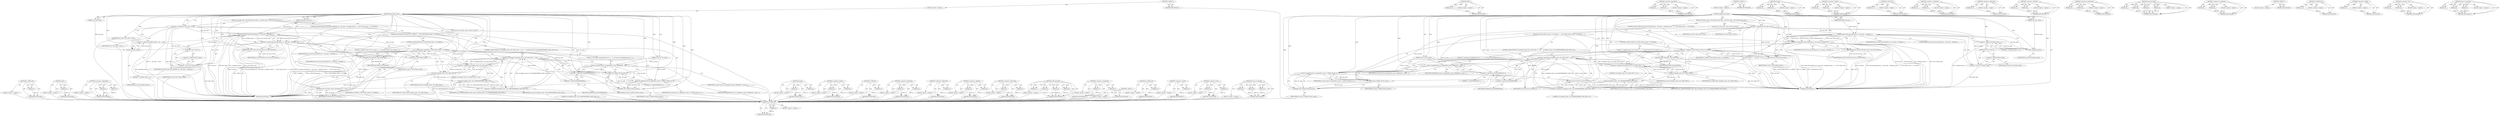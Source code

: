 digraph "smart_str_appendl" {
vulnerable_166 [label=<(METHOD,Z_STRVAL_PP)>];
vulnerable_167 [label=<(PARAM,p1)>];
vulnerable_168 [label=<(BLOCK,&lt;empty&gt;,&lt;empty&gt;)>];
vulnerable_169 [label=<(METHOD_RETURN,ANY)>];
vulnerable_119 [label=<(METHOD,strlen)>];
vulnerable_120 [label=<(PARAM,p1)>];
vulnerable_121 [label=<(BLOCK,&lt;empty&gt;,&lt;empty&gt;)>];
vulnerable_122 [label=<(METHOD_RETURN,ANY)>];
vulnerable_141 [label=<(METHOD,&lt;operator&gt;.logicalAnd)>];
vulnerable_142 [label=<(PARAM,p1)>];
vulnerable_143 [label=<(PARAM,p2)>];
vulnerable_144 [label=<(BLOCK,&lt;empty&gt;,&lt;empty&gt;)>];
vulnerable_145 [label=<(METHOD_RETURN,ANY)>];
vulnerable_6 [label=<(METHOD,&lt;global&gt;)<SUB>1</SUB>>];
vulnerable_7 [label=<(BLOCK,&lt;empty&gt;,&lt;empty&gt;)<SUB>1</SUB>>];
vulnerable_8 [label=<(METHOD,append_key_value)<SUB>1</SUB>>];
vulnerable_9 [label=<(PARAM,smart_str* loc_name)<SUB>1</SUB>>];
vulnerable_10 [label=<(PARAM,HashTable* hash_arr)<SUB>1</SUB>>];
vulnerable_11 [label=<(PARAM,char* key_name)<SUB>1</SUB>>];
vulnerable_12 [label=<(BLOCK,{
	zval**	ele_value	= NULL;

	if(zend_hash_find...,{
	zval**	ele_value	= NULL;

	if(zend_hash_find...)<SUB>2</SUB>>];
vulnerable_13 [label="<(LOCAL,zval** ele_value: zval**)<SUB>3</SUB>>"];
vulnerable_14 [label=<(&lt;operator&gt;.assignment,**	ele_value	= NULL)<SUB>3</SUB>>];
vulnerable_15 [label=<(IDENTIFIER,ele_value,**	ele_value	= NULL)<SUB>3</SUB>>];
vulnerable_16 [label=<(IDENTIFIER,NULL,**	ele_value	= NULL)<SUB>3</SUB>>];
vulnerable_17 [label=<(CONTROL_STRUCTURE,IF,if (zend_hash_find(hash_arr , key_name , strlen(key_name) + 1 ,(void **)&amp;ele_value ) == SUCCESS))<SUB>5</SUB>>];
vulnerable_18 [label=<(&lt;operator&gt;.equals,zend_hash_find(hash_arr , key_name , strlen(key...)<SUB>5</SUB>>];
vulnerable_19 [label=<(zend_hash_find,zend_hash_find(hash_arr , key_name , strlen(key...)<SUB>5</SUB>>];
vulnerable_20 [label=<(IDENTIFIER,hash_arr,zend_hash_find(hash_arr , key_name , strlen(key...)<SUB>5</SUB>>];
vulnerable_21 [label=<(IDENTIFIER,key_name,zend_hash_find(hash_arr , key_name , strlen(key...)<SUB>5</SUB>>];
vulnerable_22 [label=<(&lt;operator&gt;.addition,strlen(key_name) + 1)<SUB>5</SUB>>];
vulnerable_23 [label=<(strlen,strlen(key_name))<SUB>5</SUB>>];
vulnerable_24 [label=<(IDENTIFIER,key_name,strlen(key_name))<SUB>5</SUB>>];
vulnerable_25 [label=<(LITERAL,1,strlen(key_name) + 1)<SUB>5</SUB>>];
vulnerable_26 [label=<(&lt;operator&gt;.cast,(void **)&amp;ele_value)<SUB>5</SUB>>];
vulnerable_27 [label=<(UNKNOWN,void **,void **)<SUB>5</SUB>>];
vulnerable_28 [label=<(&lt;operator&gt;.addressOf,&amp;ele_value)<SUB>5</SUB>>];
vulnerable_29 [label=<(IDENTIFIER,ele_value,(void **)&amp;ele_value)<SUB>5</SUB>>];
vulnerable_30 [label=<(IDENTIFIER,SUCCESS,zend_hash_find(hash_arr , key_name , strlen(key...)<SUB>5</SUB>>];
vulnerable_31 [label=<(BLOCK,{
		if(Z_TYPE_PP(ele_value)!= IS_STRING ){
 			...,{
		if(Z_TYPE_PP(ele_value)!= IS_STRING ){
 			...)<SUB>5</SUB>>];
vulnerable_32 [label=<(CONTROL_STRUCTURE,IF,if (Z_TYPE_PP(ele_value)!= IS_STRING))<SUB>6</SUB>>];
vulnerable_33 [label=<(&lt;operator&gt;.notEquals,Z_TYPE_PP(ele_value)!= IS_STRING)<SUB>6</SUB>>];
vulnerable_34 [label=<(Z_TYPE_PP,Z_TYPE_PP(ele_value))<SUB>6</SUB>>];
vulnerable_35 [label=<(IDENTIFIER,ele_value,Z_TYPE_PP(ele_value))<SUB>6</SUB>>];
vulnerable_36 [label=<(IDENTIFIER,IS_STRING,Z_TYPE_PP(ele_value)!= IS_STRING)<SUB>6</SUB>>];
vulnerable_37 [label=<(BLOCK,{
 			/* element value is not a string */
 			r...,{
 			/* element value is not a string */
 			r...)<SUB>6</SUB>>];
vulnerable_38 [label=<(RETURN,return FAILURE;,return FAILURE;)<SUB>8</SUB>>];
vulnerable_39 [label=<(IDENTIFIER,FAILURE,return FAILURE;)<SUB>8</SUB>>];
vulnerable_40 [label=<(CONTROL_STRUCTURE,IF,if (strcmp(key_name, LOC_LANG_TAG) != 0 &amp;&amp; 
 		   strcmp(key_name, LOC_GRANDFATHERED_LANG_TAG)!=0))<SUB>10</SUB>>];
vulnerable_41 [label=<(&lt;operator&gt;.logicalAnd,strcmp(key_name, LOC_LANG_TAG) != 0 &amp;&amp; 
 		   s...)<SUB>10</SUB>>];
vulnerable_42 [label=<(&lt;operator&gt;.notEquals,strcmp(key_name, LOC_LANG_TAG) != 0)<SUB>10</SUB>>];
vulnerable_43 [label=<(strcmp,strcmp(key_name, LOC_LANG_TAG))<SUB>10</SUB>>];
vulnerable_44 [label=<(IDENTIFIER,key_name,strcmp(key_name, LOC_LANG_TAG))<SUB>10</SUB>>];
vulnerable_45 [label=<(IDENTIFIER,LOC_LANG_TAG,strcmp(key_name, LOC_LANG_TAG))<SUB>10</SUB>>];
vulnerable_46 [label=<(LITERAL,0,strcmp(key_name, LOC_LANG_TAG) != 0)<SUB>10</SUB>>];
vulnerable_47 [label=<(&lt;operator&gt;.notEquals,strcmp(key_name, LOC_GRANDFATHERED_LANG_TAG)!=0)<SUB>11</SUB>>];
vulnerable_48 [label=<(strcmp,strcmp(key_name, LOC_GRANDFATHERED_LANG_TAG))<SUB>11</SUB>>];
vulnerable_49 [label=<(IDENTIFIER,key_name,strcmp(key_name, LOC_GRANDFATHERED_LANG_TAG))<SUB>11</SUB>>];
vulnerable_50 [label=<(IDENTIFIER,LOC_GRANDFATHERED_LANG_TAG,strcmp(key_name, LOC_GRANDFATHERED_LANG_TAG))<SUB>11</SUB>>];
vulnerable_51 [label=<(LITERAL,0,strcmp(key_name, LOC_GRANDFATHERED_LANG_TAG)!=0)<SUB>11</SUB>>];
vulnerable_52 [label=<(BLOCK,{
 			/* not lang or grandfathered tag */
 			s...,{
 			/* not lang or grandfathered tag */
 			s...)<SUB>11</SUB>>];
vulnerable_53 [label=<(smart_str_appendl,smart_str_appendl(loc_name, SEPARATOR , sizeof(...)<SUB>13</SUB>>];
vulnerable_54 [label=<(IDENTIFIER,loc_name,smart_str_appendl(loc_name, SEPARATOR , sizeof(...)<SUB>13</SUB>>];
vulnerable_55 [label=<(IDENTIFIER,SEPARATOR,smart_str_appendl(loc_name, SEPARATOR , sizeof(...)<SUB>13</SUB>>];
vulnerable_56 [label=<(&lt;operator&gt;.subtraction,sizeof(SEPARATOR)-1)<SUB>13</SUB>>];
vulnerable_57 [label=<(&lt;operator&gt;.sizeOf,sizeof(SEPARATOR))<SUB>13</SUB>>];
vulnerable_58 [label=<(IDENTIFIER,SEPARATOR,sizeof(SEPARATOR))<SUB>13</SUB>>];
vulnerable_59 [label=<(LITERAL,1,sizeof(SEPARATOR)-1)<SUB>13</SUB>>];
vulnerable_60 [label=<(smart_str_appendl,smart_str_appendl(loc_name, Z_STRVAL_PP(ele_val...)<SUB>15</SUB>>];
vulnerable_61 [label=<(IDENTIFIER,loc_name,smart_str_appendl(loc_name, Z_STRVAL_PP(ele_val...)<SUB>15</SUB>>];
vulnerable_62 [label=<(Z_STRVAL_PP,Z_STRVAL_PP(ele_value))<SUB>15</SUB>>];
vulnerable_63 [label=<(IDENTIFIER,ele_value,Z_STRVAL_PP(ele_value))<SUB>15</SUB>>];
vulnerable_64 [label=<(Z_STRLEN_PP,Z_STRLEN_PP(ele_value))<SUB>15</SUB>>];
vulnerable_65 [label=<(IDENTIFIER,ele_value,Z_STRLEN_PP(ele_value))<SUB>15</SUB>>];
vulnerable_66 [label=<(RETURN,return SUCCESS;,return SUCCESS;)<SUB>16</SUB>>];
vulnerable_67 [label=<(IDENTIFIER,SUCCESS,return SUCCESS;)<SUB>16</SUB>>];
vulnerable_68 [label=<(RETURN,return LOC_NOT_FOUND;,return LOC_NOT_FOUND;)<SUB>19</SUB>>];
vulnerable_69 [label=<(IDENTIFIER,LOC_NOT_FOUND,return LOC_NOT_FOUND;)<SUB>19</SUB>>];
vulnerable_70 [label=<(METHOD_RETURN,int)<SUB>1</SUB>>];
vulnerable_72 [label=<(METHOD_RETURN,ANY)<SUB>1</SUB>>];
vulnerable_146 [label=<(METHOD,strcmp)>];
vulnerable_147 [label=<(PARAM,p1)>];
vulnerable_148 [label=<(PARAM,p2)>];
vulnerable_149 [label=<(BLOCK,&lt;empty&gt;,&lt;empty&gt;)>];
vulnerable_150 [label=<(METHOD_RETURN,ANY)>];
vulnerable_102 [label=<(METHOD,&lt;operator&gt;.equals)>];
vulnerable_103 [label=<(PARAM,p1)>];
vulnerable_104 [label=<(PARAM,p2)>];
vulnerable_105 [label=<(BLOCK,&lt;empty&gt;,&lt;empty&gt;)>];
vulnerable_106 [label=<(METHOD_RETURN,ANY)>];
vulnerable_137 [label=<(METHOD,Z_TYPE_PP)>];
vulnerable_138 [label=<(PARAM,p1)>];
vulnerable_139 [label=<(BLOCK,&lt;empty&gt;,&lt;empty&gt;)>];
vulnerable_140 [label=<(METHOD_RETURN,ANY)>];
vulnerable_132 [label=<(METHOD,&lt;operator&gt;.notEquals)>];
vulnerable_133 [label=<(PARAM,p1)>];
vulnerable_134 [label=<(PARAM,p2)>];
vulnerable_135 [label=<(BLOCK,&lt;empty&gt;,&lt;empty&gt;)>];
vulnerable_136 [label=<(METHOD_RETURN,ANY)>];
vulnerable_128 [label=<(METHOD,&lt;operator&gt;.addressOf)>];
vulnerable_129 [label=<(PARAM,p1)>];
vulnerable_130 [label=<(BLOCK,&lt;empty&gt;,&lt;empty&gt;)>];
vulnerable_131 [label=<(METHOD_RETURN,ANY)>];
vulnerable_114 [label=<(METHOD,&lt;operator&gt;.addition)>];
vulnerable_115 [label=<(PARAM,p1)>];
vulnerable_116 [label=<(PARAM,p2)>];
vulnerable_117 [label=<(BLOCK,&lt;empty&gt;,&lt;empty&gt;)>];
vulnerable_118 [label=<(METHOD_RETURN,ANY)>];
vulnerable_157 [label=<(METHOD,&lt;operator&gt;.subtraction)>];
vulnerable_158 [label=<(PARAM,p1)>];
vulnerable_159 [label=<(PARAM,p2)>];
vulnerable_160 [label=<(BLOCK,&lt;empty&gt;,&lt;empty&gt;)>];
vulnerable_161 [label=<(METHOD_RETURN,ANY)>];
vulnerable_107 [label=<(METHOD,zend_hash_find)>];
vulnerable_108 [label=<(PARAM,p1)>];
vulnerable_109 [label=<(PARAM,p2)>];
vulnerable_110 [label=<(PARAM,p3)>];
vulnerable_111 [label=<(PARAM,p4)>];
vulnerable_112 [label=<(BLOCK,&lt;empty&gt;,&lt;empty&gt;)>];
vulnerable_113 [label=<(METHOD_RETURN,ANY)>];
vulnerable_97 [label=<(METHOD,&lt;operator&gt;.assignment)>];
vulnerable_98 [label=<(PARAM,p1)>];
vulnerable_99 [label=<(PARAM,p2)>];
vulnerable_100 [label=<(BLOCK,&lt;empty&gt;,&lt;empty&gt;)>];
vulnerable_101 [label=<(METHOD_RETURN,ANY)>];
vulnerable_91 [label=<(METHOD,&lt;global&gt;)<SUB>1</SUB>>];
vulnerable_92 [label=<(BLOCK,&lt;empty&gt;,&lt;empty&gt;)>];
vulnerable_93 [label=<(METHOD_RETURN,ANY)>];
vulnerable_170 [label=<(METHOD,Z_STRLEN_PP)>];
vulnerable_171 [label=<(PARAM,p1)>];
vulnerable_172 [label=<(BLOCK,&lt;empty&gt;,&lt;empty&gt;)>];
vulnerable_173 [label=<(METHOD_RETURN,ANY)>];
vulnerable_162 [label=<(METHOD,&lt;operator&gt;.sizeOf)>];
vulnerable_163 [label=<(PARAM,p1)>];
vulnerable_164 [label=<(BLOCK,&lt;empty&gt;,&lt;empty&gt;)>];
vulnerable_165 [label=<(METHOD_RETURN,ANY)>];
vulnerable_123 [label=<(METHOD,&lt;operator&gt;.cast)>];
vulnerable_124 [label=<(PARAM,p1)>];
vulnerable_125 [label=<(PARAM,p2)>];
vulnerable_126 [label=<(BLOCK,&lt;empty&gt;,&lt;empty&gt;)>];
vulnerable_127 [label=<(METHOD_RETURN,ANY)>];
vulnerable_151 [label=<(METHOD,smart_str_appendl)>];
vulnerable_152 [label=<(PARAM,p1)>];
vulnerable_153 [label=<(PARAM,p2)>];
vulnerable_154 [label=<(PARAM,p3)>];
vulnerable_155 [label=<(BLOCK,&lt;empty&gt;,&lt;empty&gt;)>];
vulnerable_156 [label=<(METHOD_RETURN,ANY)>];
fixed_166 [label=<(METHOD,Z_STRVAL_PP)>];
fixed_167 [label=<(PARAM,p1)>];
fixed_168 [label=<(BLOCK,&lt;empty&gt;,&lt;empty&gt;)>];
fixed_169 [label=<(METHOD_RETURN,ANY)>];
fixed_119 [label=<(METHOD,strlen)>];
fixed_120 [label=<(PARAM,p1)>];
fixed_121 [label=<(BLOCK,&lt;empty&gt;,&lt;empty&gt;)>];
fixed_122 [label=<(METHOD_RETURN,ANY)>];
fixed_141 [label=<(METHOD,&lt;operator&gt;.logicalAnd)>];
fixed_142 [label=<(PARAM,p1)>];
fixed_143 [label=<(PARAM,p2)>];
fixed_144 [label=<(BLOCK,&lt;empty&gt;,&lt;empty&gt;)>];
fixed_145 [label=<(METHOD_RETURN,ANY)>];
fixed_6 [label=<(METHOD,&lt;global&gt;)<SUB>1</SUB>>];
fixed_7 [label=<(BLOCK,&lt;empty&gt;,&lt;empty&gt;)<SUB>1</SUB>>];
fixed_8 [label=<(METHOD,append_key_value)<SUB>1</SUB>>];
fixed_9 [label=<(PARAM,smart_str* loc_name)<SUB>1</SUB>>];
fixed_10 [label=<(PARAM,HashTable* hash_arr)<SUB>1</SUB>>];
fixed_11 [label=<(PARAM,char* key_name)<SUB>1</SUB>>];
fixed_12 [label=<(BLOCK,{
	zval**	ele_value	= NULL;

	if(zend_hash_find...,{
	zval**	ele_value	= NULL;

	if(zend_hash_find...)<SUB>2</SUB>>];
fixed_13 [label="<(LOCAL,zval** ele_value: zval**)<SUB>3</SUB>>"];
fixed_14 [label=<(&lt;operator&gt;.assignment,**	ele_value	= NULL)<SUB>3</SUB>>];
fixed_15 [label=<(IDENTIFIER,ele_value,**	ele_value	= NULL)<SUB>3</SUB>>];
fixed_16 [label=<(IDENTIFIER,NULL,**	ele_value	= NULL)<SUB>3</SUB>>];
fixed_17 [label=<(CONTROL_STRUCTURE,IF,if (zend_hash_find(hash_arr , key_name , strlen(key_name) + 1 ,(void **)&amp;ele_value ) == SUCCESS))<SUB>5</SUB>>];
fixed_18 [label=<(&lt;operator&gt;.equals,zend_hash_find(hash_arr , key_name , strlen(key...)<SUB>5</SUB>>];
fixed_19 [label=<(zend_hash_find,zend_hash_find(hash_arr , key_name , strlen(key...)<SUB>5</SUB>>];
fixed_20 [label=<(IDENTIFIER,hash_arr,zend_hash_find(hash_arr , key_name , strlen(key...)<SUB>5</SUB>>];
fixed_21 [label=<(IDENTIFIER,key_name,zend_hash_find(hash_arr , key_name , strlen(key...)<SUB>5</SUB>>];
fixed_22 [label=<(&lt;operator&gt;.addition,strlen(key_name) + 1)<SUB>5</SUB>>];
fixed_23 [label=<(strlen,strlen(key_name))<SUB>5</SUB>>];
fixed_24 [label=<(IDENTIFIER,key_name,strlen(key_name))<SUB>5</SUB>>];
fixed_25 [label=<(LITERAL,1,strlen(key_name) + 1)<SUB>5</SUB>>];
fixed_26 [label=<(&lt;operator&gt;.cast,(void **)&amp;ele_value)<SUB>5</SUB>>];
fixed_27 [label=<(UNKNOWN,void **,void **)<SUB>5</SUB>>];
fixed_28 [label=<(&lt;operator&gt;.addressOf,&amp;ele_value)<SUB>5</SUB>>];
fixed_29 [label=<(IDENTIFIER,ele_value,(void **)&amp;ele_value)<SUB>5</SUB>>];
fixed_30 [label=<(IDENTIFIER,SUCCESS,zend_hash_find(hash_arr , key_name , strlen(key...)<SUB>5</SUB>>];
fixed_31 [label=<(BLOCK,{
		if(Z_TYPE_PP(ele_value)!= IS_STRING ){
 			...,{
		if(Z_TYPE_PP(ele_value)!= IS_STRING ){
 			...)<SUB>5</SUB>>];
fixed_32 [label=<(CONTROL_STRUCTURE,IF,if (Z_TYPE_PP(ele_value)!= IS_STRING))<SUB>6</SUB>>];
fixed_33 [label=<(&lt;operator&gt;.notEquals,Z_TYPE_PP(ele_value)!= IS_STRING)<SUB>6</SUB>>];
fixed_34 [label=<(Z_TYPE_PP,Z_TYPE_PP(ele_value))<SUB>6</SUB>>];
fixed_35 [label=<(IDENTIFIER,ele_value,Z_TYPE_PP(ele_value))<SUB>6</SUB>>];
fixed_36 [label=<(IDENTIFIER,IS_STRING,Z_TYPE_PP(ele_value)!= IS_STRING)<SUB>6</SUB>>];
fixed_37 [label=<(BLOCK,{
 			/* element value is not a string */
 			r...,{
 			/* element value is not a string */
 			r...)<SUB>6</SUB>>];
fixed_38 [label=<(RETURN,return FAILURE;,return FAILURE;)<SUB>8</SUB>>];
fixed_39 [label=<(IDENTIFIER,FAILURE,return FAILURE;)<SUB>8</SUB>>];
fixed_40 [label=<(CONTROL_STRUCTURE,IF,if (strcmp(key_name, LOC_LANG_TAG) != 0 &amp;&amp;
 		   strcmp(key_name, LOC_GRANDFATHERED_LANG_TAG)!=0))<SUB>10</SUB>>];
fixed_41 [label=<(&lt;operator&gt;.logicalAnd,strcmp(key_name, LOC_LANG_TAG) != 0 &amp;&amp;
 		   st...)<SUB>10</SUB>>];
fixed_42 [label=<(&lt;operator&gt;.notEquals,strcmp(key_name, LOC_LANG_TAG) != 0)<SUB>10</SUB>>];
fixed_43 [label=<(strcmp,strcmp(key_name, LOC_LANG_TAG))<SUB>10</SUB>>];
fixed_44 [label=<(IDENTIFIER,key_name,strcmp(key_name, LOC_LANG_TAG))<SUB>10</SUB>>];
fixed_45 [label=<(IDENTIFIER,LOC_LANG_TAG,strcmp(key_name, LOC_LANG_TAG))<SUB>10</SUB>>];
fixed_46 [label=<(LITERAL,0,strcmp(key_name, LOC_LANG_TAG) != 0)<SUB>10</SUB>>];
fixed_47 [label=<(&lt;operator&gt;.notEquals,strcmp(key_name, LOC_GRANDFATHERED_LANG_TAG)!=0)<SUB>11</SUB>>];
fixed_48 [label=<(strcmp,strcmp(key_name, LOC_GRANDFATHERED_LANG_TAG))<SUB>11</SUB>>];
fixed_49 [label=<(IDENTIFIER,key_name,strcmp(key_name, LOC_GRANDFATHERED_LANG_TAG))<SUB>11</SUB>>];
fixed_50 [label=<(IDENTIFIER,LOC_GRANDFATHERED_LANG_TAG,strcmp(key_name, LOC_GRANDFATHERED_LANG_TAG))<SUB>11</SUB>>];
fixed_51 [label=<(LITERAL,0,strcmp(key_name, LOC_GRANDFATHERED_LANG_TAG)!=0)<SUB>11</SUB>>];
fixed_52 [label=<(BLOCK,{
 			/* not lang or grandfathered tag */
 			s...,{
 			/* not lang or grandfathered tag */
 			s...)<SUB>11</SUB>>];
fixed_53 [label=<(smart_str_appendl,smart_str_appendl(loc_name, SEPARATOR , sizeof(...)<SUB>13</SUB>>];
fixed_54 [label=<(IDENTIFIER,loc_name,smart_str_appendl(loc_name, SEPARATOR , sizeof(...)<SUB>13</SUB>>];
fixed_55 [label=<(IDENTIFIER,SEPARATOR,smart_str_appendl(loc_name, SEPARATOR , sizeof(...)<SUB>13</SUB>>];
fixed_56 [label=<(&lt;operator&gt;.subtraction,sizeof(SEPARATOR)-1)<SUB>13</SUB>>];
fixed_57 [label=<(&lt;operator&gt;.sizeOf,sizeof(SEPARATOR))<SUB>13</SUB>>];
fixed_58 [label=<(IDENTIFIER,SEPARATOR,sizeof(SEPARATOR))<SUB>13</SUB>>];
fixed_59 [label=<(LITERAL,1,sizeof(SEPARATOR)-1)<SUB>13</SUB>>];
fixed_60 [label=<(smart_str_appendl,smart_str_appendl(loc_name, Z_STRVAL_PP(ele_val...)<SUB>15</SUB>>];
fixed_61 [label=<(IDENTIFIER,loc_name,smart_str_appendl(loc_name, Z_STRVAL_PP(ele_val...)<SUB>15</SUB>>];
fixed_62 [label=<(Z_STRVAL_PP,Z_STRVAL_PP(ele_value))<SUB>15</SUB>>];
fixed_63 [label=<(IDENTIFIER,ele_value,Z_STRVAL_PP(ele_value))<SUB>15</SUB>>];
fixed_64 [label=<(Z_STRLEN_PP,Z_STRLEN_PP(ele_value))<SUB>15</SUB>>];
fixed_65 [label=<(IDENTIFIER,ele_value,Z_STRLEN_PP(ele_value))<SUB>15</SUB>>];
fixed_66 [label=<(RETURN,return SUCCESS;,return SUCCESS;)<SUB>16</SUB>>];
fixed_67 [label=<(IDENTIFIER,SUCCESS,return SUCCESS;)<SUB>16</SUB>>];
fixed_68 [label=<(RETURN,return LOC_NOT_FOUND;,return LOC_NOT_FOUND;)<SUB>19</SUB>>];
fixed_69 [label=<(IDENTIFIER,LOC_NOT_FOUND,return LOC_NOT_FOUND;)<SUB>19</SUB>>];
fixed_70 [label=<(METHOD_RETURN,int)<SUB>1</SUB>>];
fixed_72 [label=<(METHOD_RETURN,ANY)<SUB>1</SUB>>];
fixed_146 [label=<(METHOD,strcmp)>];
fixed_147 [label=<(PARAM,p1)>];
fixed_148 [label=<(PARAM,p2)>];
fixed_149 [label=<(BLOCK,&lt;empty&gt;,&lt;empty&gt;)>];
fixed_150 [label=<(METHOD_RETURN,ANY)>];
fixed_102 [label=<(METHOD,&lt;operator&gt;.equals)>];
fixed_103 [label=<(PARAM,p1)>];
fixed_104 [label=<(PARAM,p2)>];
fixed_105 [label=<(BLOCK,&lt;empty&gt;,&lt;empty&gt;)>];
fixed_106 [label=<(METHOD_RETURN,ANY)>];
fixed_137 [label=<(METHOD,Z_TYPE_PP)>];
fixed_138 [label=<(PARAM,p1)>];
fixed_139 [label=<(BLOCK,&lt;empty&gt;,&lt;empty&gt;)>];
fixed_140 [label=<(METHOD_RETURN,ANY)>];
fixed_132 [label=<(METHOD,&lt;operator&gt;.notEquals)>];
fixed_133 [label=<(PARAM,p1)>];
fixed_134 [label=<(PARAM,p2)>];
fixed_135 [label=<(BLOCK,&lt;empty&gt;,&lt;empty&gt;)>];
fixed_136 [label=<(METHOD_RETURN,ANY)>];
fixed_128 [label=<(METHOD,&lt;operator&gt;.addressOf)>];
fixed_129 [label=<(PARAM,p1)>];
fixed_130 [label=<(BLOCK,&lt;empty&gt;,&lt;empty&gt;)>];
fixed_131 [label=<(METHOD_RETURN,ANY)>];
fixed_114 [label=<(METHOD,&lt;operator&gt;.addition)>];
fixed_115 [label=<(PARAM,p1)>];
fixed_116 [label=<(PARAM,p2)>];
fixed_117 [label=<(BLOCK,&lt;empty&gt;,&lt;empty&gt;)>];
fixed_118 [label=<(METHOD_RETURN,ANY)>];
fixed_157 [label=<(METHOD,&lt;operator&gt;.subtraction)>];
fixed_158 [label=<(PARAM,p1)>];
fixed_159 [label=<(PARAM,p2)>];
fixed_160 [label=<(BLOCK,&lt;empty&gt;,&lt;empty&gt;)>];
fixed_161 [label=<(METHOD_RETURN,ANY)>];
fixed_107 [label=<(METHOD,zend_hash_find)>];
fixed_108 [label=<(PARAM,p1)>];
fixed_109 [label=<(PARAM,p2)>];
fixed_110 [label=<(PARAM,p3)>];
fixed_111 [label=<(PARAM,p4)>];
fixed_112 [label=<(BLOCK,&lt;empty&gt;,&lt;empty&gt;)>];
fixed_113 [label=<(METHOD_RETURN,ANY)>];
fixed_97 [label=<(METHOD,&lt;operator&gt;.assignment)>];
fixed_98 [label=<(PARAM,p1)>];
fixed_99 [label=<(PARAM,p2)>];
fixed_100 [label=<(BLOCK,&lt;empty&gt;,&lt;empty&gt;)>];
fixed_101 [label=<(METHOD_RETURN,ANY)>];
fixed_91 [label=<(METHOD,&lt;global&gt;)<SUB>1</SUB>>];
fixed_92 [label=<(BLOCK,&lt;empty&gt;,&lt;empty&gt;)>];
fixed_93 [label=<(METHOD_RETURN,ANY)>];
fixed_170 [label=<(METHOD,Z_STRLEN_PP)>];
fixed_171 [label=<(PARAM,p1)>];
fixed_172 [label=<(BLOCK,&lt;empty&gt;,&lt;empty&gt;)>];
fixed_173 [label=<(METHOD_RETURN,ANY)>];
fixed_162 [label=<(METHOD,&lt;operator&gt;.sizeOf)>];
fixed_163 [label=<(PARAM,p1)>];
fixed_164 [label=<(BLOCK,&lt;empty&gt;,&lt;empty&gt;)>];
fixed_165 [label=<(METHOD_RETURN,ANY)>];
fixed_123 [label=<(METHOD,&lt;operator&gt;.cast)>];
fixed_124 [label=<(PARAM,p1)>];
fixed_125 [label=<(PARAM,p2)>];
fixed_126 [label=<(BLOCK,&lt;empty&gt;,&lt;empty&gt;)>];
fixed_127 [label=<(METHOD_RETURN,ANY)>];
fixed_151 [label=<(METHOD,smart_str_appendl)>];
fixed_152 [label=<(PARAM,p1)>];
fixed_153 [label=<(PARAM,p2)>];
fixed_154 [label=<(PARAM,p3)>];
fixed_155 [label=<(BLOCK,&lt;empty&gt;,&lt;empty&gt;)>];
fixed_156 [label=<(METHOD_RETURN,ANY)>];
vulnerable_166 -> vulnerable_167  [key=0, label="AST: "];
vulnerable_166 -> vulnerable_167  [key=1, label="DDG: "];
vulnerable_166 -> vulnerable_168  [key=0, label="AST: "];
vulnerable_166 -> vulnerable_169  [key=0, label="AST: "];
vulnerable_166 -> vulnerable_169  [key=1, label="CFG: "];
vulnerable_167 -> vulnerable_169  [key=0, label="DDG: p1"];
vulnerable_168 -> fixed_166  [key=0];
vulnerable_169 -> fixed_166  [key=0];
vulnerable_119 -> vulnerable_120  [key=0, label="AST: "];
vulnerable_119 -> vulnerable_120  [key=1, label="DDG: "];
vulnerable_119 -> vulnerable_121  [key=0, label="AST: "];
vulnerable_119 -> vulnerable_122  [key=0, label="AST: "];
vulnerable_119 -> vulnerable_122  [key=1, label="CFG: "];
vulnerable_120 -> vulnerable_122  [key=0, label="DDG: p1"];
vulnerable_121 -> fixed_166  [key=0];
vulnerable_122 -> fixed_166  [key=0];
vulnerable_141 -> vulnerable_142  [key=0, label="AST: "];
vulnerable_141 -> vulnerable_142  [key=1, label="DDG: "];
vulnerable_141 -> vulnerable_144  [key=0, label="AST: "];
vulnerable_141 -> vulnerable_143  [key=0, label="AST: "];
vulnerable_141 -> vulnerable_143  [key=1, label="DDG: "];
vulnerable_141 -> vulnerable_145  [key=0, label="AST: "];
vulnerable_141 -> vulnerable_145  [key=1, label="CFG: "];
vulnerable_142 -> vulnerable_145  [key=0, label="DDG: p1"];
vulnerable_143 -> vulnerable_145  [key=0, label="DDG: p2"];
vulnerable_144 -> fixed_166  [key=0];
vulnerable_145 -> fixed_166  [key=0];
vulnerable_6 -> vulnerable_7  [key=0, label="AST: "];
vulnerable_6 -> vulnerable_72  [key=0, label="AST: "];
vulnerable_6 -> vulnerable_72  [key=1, label="CFG: "];
vulnerable_7 -> vulnerable_8  [key=0, label="AST: "];
vulnerable_8 -> vulnerable_9  [key=0, label="AST: "];
vulnerable_8 -> vulnerable_9  [key=1, label="DDG: "];
vulnerable_8 -> vulnerable_10  [key=0, label="AST: "];
vulnerable_8 -> vulnerable_10  [key=1, label="DDG: "];
vulnerable_8 -> vulnerable_11  [key=0, label="AST: "];
vulnerable_8 -> vulnerable_11  [key=1, label="DDG: "];
vulnerable_8 -> vulnerable_12  [key=0, label="AST: "];
vulnerable_8 -> vulnerable_70  [key=0, label="AST: "];
vulnerable_8 -> vulnerable_14  [key=0, label="CFG: "];
vulnerable_8 -> vulnerable_14  [key=1, label="DDG: "];
vulnerable_8 -> vulnerable_68  [key=0, label="DDG: "];
vulnerable_8 -> vulnerable_69  [key=0, label="DDG: "];
vulnerable_8 -> vulnerable_18  [key=0, label="DDG: "];
vulnerable_8 -> vulnerable_19  [key=0, label="DDG: "];
vulnerable_8 -> vulnerable_60  [key=0, label="DDG: "];
vulnerable_8 -> vulnerable_67  [key=0, label="DDG: "];
vulnerable_8 -> vulnerable_22  [key=0, label="DDG: "];
vulnerable_8 -> vulnerable_26  [key=0, label="DDG: "];
vulnerable_8 -> vulnerable_33  [key=0, label="DDG: "];
vulnerable_8 -> vulnerable_38  [key=0, label="DDG: "];
vulnerable_8 -> vulnerable_62  [key=0, label="DDG: "];
vulnerable_8 -> vulnerable_64  [key=0, label="DDG: "];
vulnerable_8 -> vulnerable_23  [key=0, label="DDG: "];
vulnerable_8 -> vulnerable_34  [key=0, label="DDG: "];
vulnerable_8 -> vulnerable_39  [key=0, label="DDG: "];
vulnerable_8 -> vulnerable_42  [key=0, label="DDG: "];
vulnerable_8 -> vulnerable_47  [key=0, label="DDG: "];
vulnerable_8 -> vulnerable_53  [key=0, label="DDG: "];
vulnerable_8 -> vulnerable_43  [key=0, label="DDG: "];
vulnerable_8 -> vulnerable_48  [key=0, label="DDG: "];
vulnerable_8 -> vulnerable_56  [key=0, label="DDG: "];
vulnerable_9 -> vulnerable_70  [key=0, label="DDG: loc_name"];
vulnerable_9 -> vulnerable_60  [key=0, label="DDG: loc_name"];
vulnerable_9 -> vulnerable_53  [key=0, label="DDG: loc_name"];
vulnerable_10 -> vulnerable_19  [key=0, label="DDG: hash_arr"];
vulnerable_11 -> vulnerable_23  [key=0, label="DDG: key_name"];
vulnerable_12 -> vulnerable_13  [key=0, label="AST: "];
vulnerable_12 -> vulnerable_14  [key=0, label="AST: "];
vulnerable_12 -> vulnerable_17  [key=0, label="AST: "];
vulnerable_12 -> vulnerable_68  [key=0, label="AST: "];
vulnerable_13 -> fixed_166  [key=0];
vulnerable_14 -> vulnerable_15  [key=0, label="AST: "];
vulnerable_14 -> vulnerable_16  [key=0, label="AST: "];
vulnerable_14 -> vulnerable_23  [key=0, label="CFG: "];
vulnerable_14 -> vulnerable_70  [key=0, label="DDG: **	ele_value	= NULL"];
vulnerable_14 -> vulnerable_70  [key=1, label="DDG: NULL"];
vulnerable_14 -> vulnerable_19  [key=0, label="DDG: ele_value"];
vulnerable_14 -> vulnerable_26  [key=0, label="DDG: ele_value"];
vulnerable_14 -> vulnerable_62  [key=0, label="DDG: ele_value"];
vulnerable_14 -> vulnerable_64  [key=0, label="DDG: ele_value"];
vulnerable_14 -> vulnerable_34  [key=0, label="DDG: ele_value"];
vulnerable_15 -> fixed_166  [key=0];
vulnerable_16 -> fixed_166  [key=0];
vulnerable_17 -> vulnerable_18  [key=0, label="AST: "];
vulnerable_17 -> vulnerable_31  [key=0, label="AST: "];
vulnerable_18 -> vulnerable_19  [key=0, label="AST: "];
vulnerable_18 -> vulnerable_30  [key=0, label="AST: "];
vulnerable_18 -> vulnerable_34  [key=0, label="CFG: "];
vulnerable_18 -> vulnerable_34  [key=1, label="CDG: "];
vulnerable_18 -> vulnerable_68  [key=0, label="CFG: "];
vulnerable_18 -> vulnerable_68  [key=1, label="CDG: "];
vulnerable_18 -> vulnerable_70  [key=0, label="DDG: zend_hash_find(hash_arr , key_name , strlen(key_name) + 1 ,(void **)&amp;ele_value )"];
vulnerable_18 -> vulnerable_70  [key=1, label="DDG: SUCCESS"];
vulnerable_18 -> vulnerable_70  [key=2, label="DDG: zend_hash_find(hash_arr , key_name , strlen(key_name) + 1 ,(void **)&amp;ele_value ) == SUCCESS"];
vulnerable_18 -> vulnerable_67  [key=0, label="DDG: SUCCESS"];
vulnerable_18 -> vulnerable_33  [key=0, label="CDG: "];
vulnerable_19 -> vulnerable_20  [key=0, label="AST: "];
vulnerable_19 -> vulnerable_21  [key=0, label="AST: "];
vulnerable_19 -> vulnerable_22  [key=0, label="AST: "];
vulnerable_19 -> vulnerable_26  [key=0, label="AST: "];
vulnerable_19 -> vulnerable_18  [key=0, label="CFG: "];
vulnerable_19 -> vulnerable_18  [key=1, label="DDG: hash_arr"];
vulnerable_19 -> vulnerable_18  [key=2, label="DDG: key_name"];
vulnerable_19 -> vulnerable_18  [key=3, label="DDG: strlen(key_name) + 1"];
vulnerable_19 -> vulnerable_18  [key=4, label="DDG: (void **)&amp;ele_value"];
vulnerable_19 -> vulnerable_70  [key=0, label="DDG: hash_arr"];
vulnerable_19 -> vulnerable_70  [key=1, label="DDG: key_name"];
vulnerable_19 -> vulnerable_70  [key=2, label="DDG: strlen(key_name) + 1"];
vulnerable_19 -> vulnerable_70  [key=3, label="DDG: (void **)&amp;ele_value"];
vulnerable_19 -> vulnerable_43  [key=0, label="DDG: key_name"];
vulnerable_20 -> fixed_166  [key=0];
vulnerable_21 -> fixed_166  [key=0];
vulnerable_22 -> vulnerable_23  [key=0, label="AST: "];
vulnerable_22 -> vulnerable_25  [key=0, label="AST: "];
vulnerable_22 -> vulnerable_27  [key=0, label="CFG: "];
vulnerable_22 -> vulnerable_70  [key=0, label="DDG: strlen(key_name)"];
vulnerable_23 -> vulnerable_24  [key=0, label="AST: "];
vulnerable_23 -> vulnerable_22  [key=0, label="CFG: "];
vulnerable_23 -> vulnerable_22  [key=1, label="DDG: key_name"];
vulnerable_23 -> vulnerable_19  [key=0, label="DDG: key_name"];
vulnerable_24 -> fixed_166  [key=0];
vulnerable_25 -> fixed_166  [key=0];
vulnerable_26 -> vulnerable_27  [key=0, label="AST: "];
vulnerable_26 -> vulnerable_28  [key=0, label="AST: "];
vulnerable_26 -> vulnerable_19  [key=0, label="CFG: "];
vulnerable_26 -> vulnerable_70  [key=0, label="DDG: &amp;ele_value"];
vulnerable_27 -> vulnerable_28  [key=0, label="CFG: "];
vulnerable_28 -> vulnerable_29  [key=0, label="AST: "];
vulnerable_28 -> vulnerable_26  [key=0, label="CFG: "];
vulnerable_29 -> fixed_166  [key=0];
vulnerable_30 -> fixed_166  [key=0];
vulnerable_31 -> vulnerable_32  [key=0, label="AST: "];
vulnerable_31 -> vulnerable_40  [key=0, label="AST: "];
vulnerable_31 -> vulnerable_60  [key=0, label="AST: "];
vulnerable_31 -> vulnerable_66  [key=0, label="AST: "];
vulnerable_32 -> vulnerable_33  [key=0, label="AST: "];
vulnerable_32 -> vulnerable_37  [key=0, label="AST: "];
vulnerable_33 -> vulnerable_34  [key=0, label="AST: "];
vulnerable_33 -> vulnerable_36  [key=0, label="AST: "];
vulnerable_33 -> vulnerable_38  [key=0, label="CFG: "];
vulnerable_33 -> vulnerable_38  [key=1, label="CDG: "];
vulnerable_33 -> vulnerable_43  [key=0, label="CFG: "];
vulnerable_33 -> vulnerable_43  [key=1, label="CDG: "];
vulnerable_33 -> vulnerable_70  [key=0, label="DDG: Z_TYPE_PP(ele_value)"];
vulnerable_33 -> vulnerable_70  [key=1, label="DDG: Z_TYPE_PP(ele_value)!= IS_STRING"];
vulnerable_33 -> vulnerable_70  [key=2, label="DDG: IS_STRING"];
vulnerable_33 -> vulnerable_60  [key=0, label="CDG: "];
vulnerable_33 -> vulnerable_64  [key=0, label="CDG: "];
vulnerable_33 -> vulnerable_42  [key=0, label="CDG: "];
vulnerable_33 -> vulnerable_66  [key=0, label="CDG: "];
vulnerable_33 -> vulnerable_41  [key=0, label="CDG: "];
vulnerable_33 -> vulnerable_62  [key=0, label="CDG: "];
vulnerable_34 -> vulnerable_35  [key=0, label="AST: "];
vulnerable_34 -> vulnerable_33  [key=0, label="CFG: "];
vulnerable_34 -> vulnerable_33  [key=1, label="DDG: ele_value"];
vulnerable_34 -> vulnerable_70  [key=0, label="DDG: ele_value"];
vulnerable_34 -> vulnerable_62  [key=0, label="DDG: ele_value"];
vulnerable_35 -> fixed_166  [key=0];
vulnerable_36 -> fixed_166  [key=0];
vulnerable_37 -> vulnerable_38  [key=0, label="AST: "];
vulnerable_38 -> vulnerable_39  [key=0, label="AST: "];
vulnerable_38 -> vulnerable_70  [key=0, label="CFG: "];
vulnerable_38 -> vulnerable_70  [key=1, label="DDG: &lt;RET&gt;"];
vulnerable_39 -> vulnerable_38  [key=0, label="DDG: FAILURE"];
vulnerable_40 -> vulnerable_41  [key=0, label="AST: "];
vulnerable_40 -> vulnerable_52  [key=0, label="AST: "];
vulnerable_41 -> vulnerable_42  [key=0, label="AST: "];
vulnerable_41 -> vulnerable_47  [key=0, label="AST: "];
vulnerable_41 -> vulnerable_57  [key=0, label="CFG: "];
vulnerable_41 -> vulnerable_57  [key=1, label="CDG: "];
vulnerable_41 -> vulnerable_62  [key=0, label="CFG: "];
vulnerable_41 -> vulnerable_53  [key=0, label="CDG: "];
vulnerable_41 -> vulnerable_56  [key=0, label="CDG: "];
vulnerable_42 -> vulnerable_43  [key=0, label="AST: "];
vulnerable_42 -> vulnerable_46  [key=0, label="AST: "];
vulnerable_42 -> vulnerable_41  [key=0, label="CFG: "];
vulnerable_42 -> vulnerable_41  [key=1, label="DDG: strcmp(key_name, LOC_LANG_TAG)"];
vulnerable_42 -> vulnerable_41  [key=2, label="DDG: 0"];
vulnerable_42 -> vulnerable_48  [key=0, label="CFG: "];
vulnerable_42 -> vulnerable_48  [key=1, label="CDG: "];
vulnerable_42 -> vulnerable_47  [key=0, label="CDG: "];
vulnerable_43 -> vulnerable_44  [key=0, label="AST: "];
vulnerable_43 -> vulnerable_45  [key=0, label="AST: "];
vulnerable_43 -> vulnerable_42  [key=0, label="CFG: "];
vulnerable_43 -> vulnerable_42  [key=1, label="DDG: key_name"];
vulnerable_43 -> vulnerable_42  [key=2, label="DDG: LOC_LANG_TAG"];
vulnerable_43 -> vulnerable_70  [key=0, label="DDG: LOC_LANG_TAG"];
vulnerable_43 -> vulnerable_48  [key=0, label="DDG: key_name"];
vulnerable_44 -> fixed_166  [key=0];
vulnerable_45 -> fixed_166  [key=0];
vulnerable_46 -> fixed_166  [key=0];
vulnerable_47 -> vulnerable_48  [key=0, label="AST: "];
vulnerable_47 -> vulnerable_51  [key=0, label="AST: "];
vulnerable_47 -> vulnerable_41  [key=0, label="CFG: "];
vulnerable_47 -> vulnerable_41  [key=1, label="DDG: strcmp(key_name, LOC_GRANDFATHERED_LANG_TAG)"];
vulnerable_47 -> vulnerable_41  [key=2, label="DDG: 0"];
vulnerable_48 -> vulnerable_49  [key=0, label="AST: "];
vulnerable_48 -> vulnerable_50  [key=0, label="AST: "];
vulnerable_48 -> vulnerable_47  [key=0, label="CFG: "];
vulnerable_48 -> vulnerable_47  [key=1, label="DDG: key_name"];
vulnerable_48 -> vulnerable_47  [key=2, label="DDG: LOC_GRANDFATHERED_LANG_TAG"];
vulnerable_48 -> vulnerable_70  [key=0, label="DDG: LOC_GRANDFATHERED_LANG_TAG"];
vulnerable_49 -> fixed_166  [key=0];
vulnerable_50 -> fixed_166  [key=0];
vulnerable_51 -> fixed_166  [key=0];
vulnerable_52 -> vulnerable_53  [key=0, label="AST: "];
vulnerable_53 -> vulnerable_54  [key=0, label="AST: "];
vulnerable_53 -> vulnerable_55  [key=0, label="AST: "];
vulnerable_53 -> vulnerable_56  [key=0, label="AST: "];
vulnerable_53 -> vulnerable_62  [key=0, label="CFG: "];
vulnerable_53 -> vulnerable_60  [key=0, label="DDG: loc_name"];
vulnerable_54 -> fixed_166  [key=0];
vulnerable_55 -> fixed_166  [key=0];
vulnerable_56 -> vulnerable_57  [key=0, label="AST: "];
vulnerable_56 -> vulnerable_59  [key=0, label="AST: "];
vulnerable_56 -> vulnerable_53  [key=0, label="CFG: "];
vulnerable_56 -> vulnerable_53  [key=1, label="DDG: 1"];
vulnerable_57 -> vulnerable_58  [key=0, label="AST: "];
vulnerable_57 -> vulnerable_56  [key=0, label="CFG: "];
vulnerable_58 -> fixed_166  [key=0];
vulnerable_59 -> fixed_166  [key=0];
vulnerable_60 -> vulnerable_61  [key=0, label="AST: "];
vulnerable_60 -> vulnerable_62  [key=0, label="AST: "];
vulnerable_60 -> vulnerable_64  [key=0, label="AST: "];
vulnerable_60 -> vulnerable_66  [key=0, label="CFG: "];
vulnerable_61 -> fixed_166  [key=0];
vulnerable_62 -> vulnerable_63  [key=0, label="AST: "];
vulnerable_62 -> vulnerable_64  [key=0, label="CFG: "];
vulnerable_62 -> vulnerable_64  [key=1, label="DDG: ele_value"];
vulnerable_62 -> vulnerable_60  [key=0, label="DDG: ele_value"];
vulnerable_63 -> fixed_166  [key=0];
vulnerable_64 -> vulnerable_65  [key=0, label="AST: "];
vulnerable_64 -> vulnerable_60  [key=0, label="CFG: "];
vulnerable_64 -> vulnerable_60  [key=1, label="DDG: ele_value"];
vulnerable_65 -> fixed_166  [key=0];
vulnerable_66 -> vulnerable_67  [key=0, label="AST: "];
vulnerable_66 -> vulnerable_70  [key=0, label="CFG: "];
vulnerable_66 -> vulnerable_70  [key=1, label="DDG: &lt;RET&gt;"];
vulnerable_67 -> vulnerable_66  [key=0, label="DDG: SUCCESS"];
vulnerable_68 -> vulnerable_69  [key=0, label="AST: "];
vulnerable_68 -> vulnerable_70  [key=0, label="CFG: "];
vulnerable_68 -> vulnerable_70  [key=1, label="DDG: &lt;RET&gt;"];
vulnerable_69 -> vulnerable_68  [key=0, label="DDG: LOC_NOT_FOUND"];
vulnerable_70 -> fixed_166  [key=0];
vulnerable_72 -> fixed_166  [key=0];
vulnerable_146 -> vulnerable_147  [key=0, label="AST: "];
vulnerable_146 -> vulnerable_147  [key=1, label="DDG: "];
vulnerable_146 -> vulnerable_149  [key=0, label="AST: "];
vulnerable_146 -> vulnerable_148  [key=0, label="AST: "];
vulnerable_146 -> vulnerable_148  [key=1, label="DDG: "];
vulnerable_146 -> vulnerable_150  [key=0, label="AST: "];
vulnerable_146 -> vulnerable_150  [key=1, label="CFG: "];
vulnerable_147 -> vulnerable_150  [key=0, label="DDG: p1"];
vulnerable_148 -> vulnerable_150  [key=0, label="DDG: p2"];
vulnerable_149 -> fixed_166  [key=0];
vulnerable_150 -> fixed_166  [key=0];
vulnerable_102 -> vulnerable_103  [key=0, label="AST: "];
vulnerable_102 -> vulnerable_103  [key=1, label="DDG: "];
vulnerable_102 -> vulnerable_105  [key=0, label="AST: "];
vulnerable_102 -> vulnerable_104  [key=0, label="AST: "];
vulnerable_102 -> vulnerable_104  [key=1, label="DDG: "];
vulnerable_102 -> vulnerable_106  [key=0, label="AST: "];
vulnerable_102 -> vulnerable_106  [key=1, label="CFG: "];
vulnerable_103 -> vulnerable_106  [key=0, label="DDG: p1"];
vulnerable_104 -> vulnerable_106  [key=0, label="DDG: p2"];
vulnerable_105 -> fixed_166  [key=0];
vulnerable_106 -> fixed_166  [key=0];
vulnerable_137 -> vulnerable_138  [key=0, label="AST: "];
vulnerable_137 -> vulnerable_138  [key=1, label="DDG: "];
vulnerable_137 -> vulnerable_139  [key=0, label="AST: "];
vulnerable_137 -> vulnerable_140  [key=0, label="AST: "];
vulnerable_137 -> vulnerable_140  [key=1, label="CFG: "];
vulnerable_138 -> vulnerable_140  [key=0, label="DDG: p1"];
vulnerable_139 -> fixed_166  [key=0];
vulnerable_140 -> fixed_166  [key=0];
vulnerable_132 -> vulnerable_133  [key=0, label="AST: "];
vulnerable_132 -> vulnerable_133  [key=1, label="DDG: "];
vulnerable_132 -> vulnerable_135  [key=0, label="AST: "];
vulnerable_132 -> vulnerable_134  [key=0, label="AST: "];
vulnerable_132 -> vulnerable_134  [key=1, label="DDG: "];
vulnerable_132 -> vulnerable_136  [key=0, label="AST: "];
vulnerable_132 -> vulnerable_136  [key=1, label="CFG: "];
vulnerable_133 -> vulnerable_136  [key=0, label="DDG: p1"];
vulnerable_134 -> vulnerable_136  [key=0, label="DDG: p2"];
vulnerable_135 -> fixed_166  [key=0];
vulnerable_136 -> fixed_166  [key=0];
vulnerable_128 -> vulnerable_129  [key=0, label="AST: "];
vulnerable_128 -> vulnerable_129  [key=1, label="DDG: "];
vulnerable_128 -> vulnerable_130  [key=0, label="AST: "];
vulnerable_128 -> vulnerable_131  [key=0, label="AST: "];
vulnerable_128 -> vulnerable_131  [key=1, label="CFG: "];
vulnerable_129 -> vulnerable_131  [key=0, label="DDG: p1"];
vulnerable_130 -> fixed_166  [key=0];
vulnerable_131 -> fixed_166  [key=0];
vulnerable_114 -> vulnerable_115  [key=0, label="AST: "];
vulnerable_114 -> vulnerable_115  [key=1, label="DDG: "];
vulnerable_114 -> vulnerable_117  [key=0, label="AST: "];
vulnerable_114 -> vulnerable_116  [key=0, label="AST: "];
vulnerable_114 -> vulnerable_116  [key=1, label="DDG: "];
vulnerable_114 -> vulnerable_118  [key=0, label="AST: "];
vulnerable_114 -> vulnerable_118  [key=1, label="CFG: "];
vulnerable_115 -> vulnerable_118  [key=0, label="DDG: p1"];
vulnerable_116 -> vulnerable_118  [key=0, label="DDG: p2"];
vulnerable_117 -> fixed_166  [key=0];
vulnerable_118 -> fixed_166  [key=0];
vulnerable_157 -> vulnerable_158  [key=0, label="AST: "];
vulnerable_157 -> vulnerable_158  [key=1, label="DDG: "];
vulnerable_157 -> vulnerable_160  [key=0, label="AST: "];
vulnerable_157 -> vulnerable_159  [key=0, label="AST: "];
vulnerable_157 -> vulnerable_159  [key=1, label="DDG: "];
vulnerable_157 -> vulnerable_161  [key=0, label="AST: "];
vulnerable_157 -> vulnerable_161  [key=1, label="CFG: "];
vulnerable_158 -> vulnerable_161  [key=0, label="DDG: p1"];
vulnerable_159 -> vulnerable_161  [key=0, label="DDG: p2"];
vulnerable_160 -> fixed_166  [key=0];
vulnerable_161 -> fixed_166  [key=0];
vulnerable_107 -> vulnerable_108  [key=0, label="AST: "];
vulnerable_107 -> vulnerable_108  [key=1, label="DDG: "];
vulnerable_107 -> vulnerable_112  [key=0, label="AST: "];
vulnerable_107 -> vulnerable_109  [key=0, label="AST: "];
vulnerable_107 -> vulnerable_109  [key=1, label="DDG: "];
vulnerable_107 -> vulnerable_113  [key=0, label="AST: "];
vulnerable_107 -> vulnerable_113  [key=1, label="CFG: "];
vulnerable_107 -> vulnerable_110  [key=0, label="AST: "];
vulnerable_107 -> vulnerable_110  [key=1, label="DDG: "];
vulnerable_107 -> vulnerable_111  [key=0, label="AST: "];
vulnerable_107 -> vulnerable_111  [key=1, label="DDG: "];
vulnerable_108 -> vulnerable_113  [key=0, label="DDG: p1"];
vulnerable_109 -> vulnerable_113  [key=0, label="DDG: p2"];
vulnerable_110 -> vulnerable_113  [key=0, label="DDG: p3"];
vulnerable_111 -> vulnerable_113  [key=0, label="DDG: p4"];
vulnerable_112 -> fixed_166  [key=0];
vulnerable_113 -> fixed_166  [key=0];
vulnerable_97 -> vulnerable_98  [key=0, label="AST: "];
vulnerable_97 -> vulnerable_98  [key=1, label="DDG: "];
vulnerable_97 -> vulnerable_100  [key=0, label="AST: "];
vulnerable_97 -> vulnerable_99  [key=0, label="AST: "];
vulnerable_97 -> vulnerable_99  [key=1, label="DDG: "];
vulnerable_97 -> vulnerable_101  [key=0, label="AST: "];
vulnerable_97 -> vulnerable_101  [key=1, label="CFG: "];
vulnerable_98 -> vulnerable_101  [key=0, label="DDG: p1"];
vulnerable_99 -> vulnerable_101  [key=0, label="DDG: p2"];
vulnerable_100 -> fixed_166  [key=0];
vulnerable_101 -> fixed_166  [key=0];
vulnerable_91 -> vulnerable_92  [key=0, label="AST: "];
vulnerable_91 -> vulnerable_93  [key=0, label="AST: "];
vulnerable_91 -> vulnerable_93  [key=1, label="CFG: "];
vulnerable_92 -> fixed_166  [key=0];
vulnerable_93 -> fixed_166  [key=0];
vulnerable_170 -> vulnerable_171  [key=0, label="AST: "];
vulnerable_170 -> vulnerable_171  [key=1, label="DDG: "];
vulnerable_170 -> vulnerable_172  [key=0, label="AST: "];
vulnerable_170 -> vulnerable_173  [key=0, label="AST: "];
vulnerable_170 -> vulnerable_173  [key=1, label="CFG: "];
vulnerable_171 -> vulnerable_173  [key=0, label="DDG: p1"];
vulnerable_172 -> fixed_166  [key=0];
vulnerable_173 -> fixed_166  [key=0];
vulnerable_162 -> vulnerable_163  [key=0, label="AST: "];
vulnerable_162 -> vulnerable_163  [key=1, label="DDG: "];
vulnerable_162 -> vulnerable_164  [key=0, label="AST: "];
vulnerable_162 -> vulnerable_165  [key=0, label="AST: "];
vulnerable_162 -> vulnerable_165  [key=1, label="CFG: "];
vulnerable_163 -> vulnerable_165  [key=0, label="DDG: p1"];
vulnerable_164 -> fixed_166  [key=0];
vulnerable_165 -> fixed_166  [key=0];
vulnerable_123 -> vulnerable_124  [key=0, label="AST: "];
vulnerable_123 -> vulnerable_124  [key=1, label="DDG: "];
vulnerable_123 -> vulnerable_126  [key=0, label="AST: "];
vulnerable_123 -> vulnerable_125  [key=0, label="AST: "];
vulnerable_123 -> vulnerable_125  [key=1, label="DDG: "];
vulnerable_123 -> vulnerable_127  [key=0, label="AST: "];
vulnerable_123 -> vulnerable_127  [key=1, label="CFG: "];
vulnerable_124 -> vulnerable_127  [key=0, label="DDG: p1"];
vulnerable_125 -> vulnerable_127  [key=0, label="DDG: p2"];
vulnerable_126 -> fixed_166  [key=0];
vulnerable_127 -> fixed_166  [key=0];
vulnerable_151 -> vulnerable_152  [key=0, label="AST: "];
vulnerable_151 -> vulnerable_152  [key=1, label="DDG: "];
vulnerable_151 -> vulnerable_155  [key=0, label="AST: "];
vulnerable_151 -> vulnerable_153  [key=0, label="AST: "];
vulnerable_151 -> vulnerable_153  [key=1, label="DDG: "];
vulnerable_151 -> vulnerable_156  [key=0, label="AST: "];
vulnerable_151 -> vulnerable_156  [key=1, label="CFG: "];
vulnerable_151 -> vulnerable_154  [key=0, label="AST: "];
vulnerable_151 -> vulnerable_154  [key=1, label="DDG: "];
vulnerable_152 -> vulnerable_156  [key=0, label="DDG: p1"];
vulnerable_153 -> vulnerable_156  [key=0, label="DDG: p2"];
vulnerable_154 -> vulnerable_156  [key=0, label="DDG: p3"];
vulnerable_155 -> fixed_166  [key=0];
vulnerable_156 -> fixed_166  [key=0];
fixed_166 -> fixed_167  [key=0, label="AST: "];
fixed_166 -> fixed_167  [key=1, label="DDG: "];
fixed_166 -> fixed_168  [key=0, label="AST: "];
fixed_166 -> fixed_169  [key=0, label="AST: "];
fixed_166 -> fixed_169  [key=1, label="CFG: "];
fixed_167 -> fixed_169  [key=0, label="DDG: p1"];
fixed_119 -> fixed_120  [key=0, label="AST: "];
fixed_119 -> fixed_120  [key=1, label="DDG: "];
fixed_119 -> fixed_121  [key=0, label="AST: "];
fixed_119 -> fixed_122  [key=0, label="AST: "];
fixed_119 -> fixed_122  [key=1, label="CFG: "];
fixed_120 -> fixed_122  [key=0, label="DDG: p1"];
fixed_141 -> fixed_142  [key=0, label="AST: "];
fixed_141 -> fixed_142  [key=1, label="DDG: "];
fixed_141 -> fixed_144  [key=0, label="AST: "];
fixed_141 -> fixed_143  [key=0, label="AST: "];
fixed_141 -> fixed_143  [key=1, label="DDG: "];
fixed_141 -> fixed_145  [key=0, label="AST: "];
fixed_141 -> fixed_145  [key=1, label="CFG: "];
fixed_142 -> fixed_145  [key=0, label="DDG: p1"];
fixed_143 -> fixed_145  [key=0, label="DDG: p2"];
fixed_6 -> fixed_7  [key=0, label="AST: "];
fixed_6 -> fixed_72  [key=0, label="AST: "];
fixed_6 -> fixed_72  [key=1, label="CFG: "];
fixed_7 -> fixed_8  [key=0, label="AST: "];
fixed_8 -> fixed_9  [key=0, label="AST: "];
fixed_8 -> fixed_9  [key=1, label="DDG: "];
fixed_8 -> fixed_10  [key=0, label="AST: "];
fixed_8 -> fixed_10  [key=1, label="DDG: "];
fixed_8 -> fixed_11  [key=0, label="AST: "];
fixed_8 -> fixed_11  [key=1, label="DDG: "];
fixed_8 -> fixed_12  [key=0, label="AST: "];
fixed_8 -> fixed_70  [key=0, label="AST: "];
fixed_8 -> fixed_14  [key=0, label="CFG: "];
fixed_8 -> fixed_14  [key=1, label="DDG: "];
fixed_8 -> fixed_68  [key=0, label="DDG: "];
fixed_8 -> fixed_69  [key=0, label="DDG: "];
fixed_8 -> fixed_18  [key=0, label="DDG: "];
fixed_8 -> fixed_19  [key=0, label="DDG: "];
fixed_8 -> fixed_60  [key=0, label="DDG: "];
fixed_8 -> fixed_67  [key=0, label="DDG: "];
fixed_8 -> fixed_22  [key=0, label="DDG: "];
fixed_8 -> fixed_26  [key=0, label="DDG: "];
fixed_8 -> fixed_33  [key=0, label="DDG: "];
fixed_8 -> fixed_38  [key=0, label="DDG: "];
fixed_8 -> fixed_62  [key=0, label="DDG: "];
fixed_8 -> fixed_64  [key=0, label="DDG: "];
fixed_8 -> fixed_23  [key=0, label="DDG: "];
fixed_8 -> fixed_34  [key=0, label="DDG: "];
fixed_8 -> fixed_39  [key=0, label="DDG: "];
fixed_8 -> fixed_42  [key=0, label="DDG: "];
fixed_8 -> fixed_47  [key=0, label="DDG: "];
fixed_8 -> fixed_53  [key=0, label="DDG: "];
fixed_8 -> fixed_43  [key=0, label="DDG: "];
fixed_8 -> fixed_48  [key=0, label="DDG: "];
fixed_8 -> fixed_56  [key=0, label="DDG: "];
fixed_9 -> fixed_70  [key=0, label="DDG: loc_name"];
fixed_9 -> fixed_60  [key=0, label="DDG: loc_name"];
fixed_9 -> fixed_53  [key=0, label="DDG: loc_name"];
fixed_10 -> fixed_19  [key=0, label="DDG: hash_arr"];
fixed_11 -> fixed_23  [key=0, label="DDG: key_name"];
fixed_12 -> fixed_13  [key=0, label="AST: "];
fixed_12 -> fixed_14  [key=0, label="AST: "];
fixed_12 -> fixed_17  [key=0, label="AST: "];
fixed_12 -> fixed_68  [key=0, label="AST: "];
fixed_14 -> fixed_15  [key=0, label="AST: "];
fixed_14 -> fixed_16  [key=0, label="AST: "];
fixed_14 -> fixed_23  [key=0, label="CFG: "];
fixed_14 -> fixed_70  [key=0, label="DDG: **	ele_value	= NULL"];
fixed_14 -> fixed_70  [key=1, label="DDG: NULL"];
fixed_14 -> fixed_19  [key=0, label="DDG: ele_value"];
fixed_14 -> fixed_26  [key=0, label="DDG: ele_value"];
fixed_14 -> fixed_62  [key=0, label="DDG: ele_value"];
fixed_14 -> fixed_64  [key=0, label="DDG: ele_value"];
fixed_14 -> fixed_34  [key=0, label="DDG: ele_value"];
fixed_17 -> fixed_18  [key=0, label="AST: "];
fixed_17 -> fixed_31  [key=0, label="AST: "];
fixed_18 -> fixed_19  [key=0, label="AST: "];
fixed_18 -> fixed_30  [key=0, label="AST: "];
fixed_18 -> fixed_34  [key=0, label="CFG: "];
fixed_18 -> fixed_34  [key=1, label="CDG: "];
fixed_18 -> fixed_68  [key=0, label="CFG: "];
fixed_18 -> fixed_68  [key=1, label="CDG: "];
fixed_18 -> fixed_70  [key=0, label="DDG: zend_hash_find(hash_arr , key_name , strlen(key_name) + 1 ,(void **)&amp;ele_value )"];
fixed_18 -> fixed_70  [key=1, label="DDG: SUCCESS"];
fixed_18 -> fixed_70  [key=2, label="DDG: zend_hash_find(hash_arr , key_name , strlen(key_name) + 1 ,(void **)&amp;ele_value ) == SUCCESS"];
fixed_18 -> fixed_67  [key=0, label="DDG: SUCCESS"];
fixed_18 -> fixed_33  [key=0, label="CDG: "];
fixed_19 -> fixed_20  [key=0, label="AST: "];
fixed_19 -> fixed_21  [key=0, label="AST: "];
fixed_19 -> fixed_22  [key=0, label="AST: "];
fixed_19 -> fixed_26  [key=0, label="AST: "];
fixed_19 -> fixed_18  [key=0, label="CFG: "];
fixed_19 -> fixed_18  [key=1, label="DDG: hash_arr"];
fixed_19 -> fixed_18  [key=2, label="DDG: key_name"];
fixed_19 -> fixed_18  [key=3, label="DDG: strlen(key_name) + 1"];
fixed_19 -> fixed_18  [key=4, label="DDG: (void **)&amp;ele_value"];
fixed_19 -> fixed_70  [key=0, label="DDG: hash_arr"];
fixed_19 -> fixed_70  [key=1, label="DDG: key_name"];
fixed_19 -> fixed_70  [key=2, label="DDG: strlen(key_name) + 1"];
fixed_19 -> fixed_70  [key=3, label="DDG: (void **)&amp;ele_value"];
fixed_19 -> fixed_43  [key=0, label="DDG: key_name"];
fixed_22 -> fixed_23  [key=0, label="AST: "];
fixed_22 -> fixed_25  [key=0, label="AST: "];
fixed_22 -> fixed_27  [key=0, label="CFG: "];
fixed_22 -> fixed_70  [key=0, label="DDG: strlen(key_name)"];
fixed_23 -> fixed_24  [key=0, label="AST: "];
fixed_23 -> fixed_22  [key=0, label="CFG: "];
fixed_23 -> fixed_22  [key=1, label="DDG: key_name"];
fixed_23 -> fixed_19  [key=0, label="DDG: key_name"];
fixed_26 -> fixed_27  [key=0, label="AST: "];
fixed_26 -> fixed_28  [key=0, label="AST: "];
fixed_26 -> fixed_19  [key=0, label="CFG: "];
fixed_26 -> fixed_70  [key=0, label="DDG: &amp;ele_value"];
fixed_27 -> fixed_28  [key=0, label="CFG: "];
fixed_28 -> fixed_29  [key=0, label="AST: "];
fixed_28 -> fixed_26  [key=0, label="CFG: "];
fixed_31 -> fixed_32  [key=0, label="AST: "];
fixed_31 -> fixed_40  [key=0, label="AST: "];
fixed_31 -> fixed_60  [key=0, label="AST: "];
fixed_31 -> fixed_66  [key=0, label="AST: "];
fixed_32 -> fixed_33  [key=0, label="AST: "];
fixed_32 -> fixed_37  [key=0, label="AST: "];
fixed_33 -> fixed_34  [key=0, label="AST: "];
fixed_33 -> fixed_36  [key=0, label="AST: "];
fixed_33 -> fixed_38  [key=0, label="CFG: "];
fixed_33 -> fixed_38  [key=1, label="CDG: "];
fixed_33 -> fixed_43  [key=0, label="CFG: "];
fixed_33 -> fixed_43  [key=1, label="CDG: "];
fixed_33 -> fixed_70  [key=0, label="DDG: Z_TYPE_PP(ele_value)"];
fixed_33 -> fixed_70  [key=1, label="DDG: Z_TYPE_PP(ele_value)!= IS_STRING"];
fixed_33 -> fixed_70  [key=2, label="DDG: IS_STRING"];
fixed_33 -> fixed_60  [key=0, label="CDG: "];
fixed_33 -> fixed_64  [key=0, label="CDG: "];
fixed_33 -> fixed_42  [key=0, label="CDG: "];
fixed_33 -> fixed_66  [key=0, label="CDG: "];
fixed_33 -> fixed_41  [key=0, label="CDG: "];
fixed_33 -> fixed_62  [key=0, label="CDG: "];
fixed_34 -> fixed_35  [key=0, label="AST: "];
fixed_34 -> fixed_33  [key=0, label="CFG: "];
fixed_34 -> fixed_33  [key=1, label="DDG: ele_value"];
fixed_34 -> fixed_70  [key=0, label="DDG: ele_value"];
fixed_34 -> fixed_62  [key=0, label="DDG: ele_value"];
fixed_37 -> fixed_38  [key=0, label="AST: "];
fixed_38 -> fixed_39  [key=0, label="AST: "];
fixed_38 -> fixed_70  [key=0, label="CFG: "];
fixed_38 -> fixed_70  [key=1, label="DDG: &lt;RET&gt;"];
fixed_39 -> fixed_38  [key=0, label="DDG: FAILURE"];
fixed_40 -> fixed_41  [key=0, label="AST: "];
fixed_40 -> fixed_52  [key=0, label="AST: "];
fixed_41 -> fixed_42  [key=0, label="AST: "];
fixed_41 -> fixed_47  [key=0, label="AST: "];
fixed_41 -> fixed_57  [key=0, label="CFG: "];
fixed_41 -> fixed_57  [key=1, label="CDG: "];
fixed_41 -> fixed_62  [key=0, label="CFG: "];
fixed_41 -> fixed_53  [key=0, label="CDG: "];
fixed_41 -> fixed_56  [key=0, label="CDG: "];
fixed_42 -> fixed_43  [key=0, label="AST: "];
fixed_42 -> fixed_46  [key=0, label="AST: "];
fixed_42 -> fixed_41  [key=0, label="CFG: "];
fixed_42 -> fixed_41  [key=1, label="DDG: strcmp(key_name, LOC_LANG_TAG)"];
fixed_42 -> fixed_41  [key=2, label="DDG: 0"];
fixed_42 -> fixed_48  [key=0, label="CFG: "];
fixed_42 -> fixed_48  [key=1, label="CDG: "];
fixed_42 -> fixed_47  [key=0, label="CDG: "];
fixed_43 -> fixed_44  [key=0, label="AST: "];
fixed_43 -> fixed_45  [key=0, label="AST: "];
fixed_43 -> fixed_42  [key=0, label="CFG: "];
fixed_43 -> fixed_42  [key=1, label="DDG: key_name"];
fixed_43 -> fixed_42  [key=2, label="DDG: LOC_LANG_TAG"];
fixed_43 -> fixed_70  [key=0, label="DDG: LOC_LANG_TAG"];
fixed_43 -> fixed_48  [key=0, label="DDG: key_name"];
fixed_47 -> fixed_48  [key=0, label="AST: "];
fixed_47 -> fixed_51  [key=0, label="AST: "];
fixed_47 -> fixed_41  [key=0, label="CFG: "];
fixed_47 -> fixed_41  [key=1, label="DDG: strcmp(key_name, LOC_GRANDFATHERED_LANG_TAG)"];
fixed_47 -> fixed_41  [key=2, label="DDG: 0"];
fixed_48 -> fixed_49  [key=0, label="AST: "];
fixed_48 -> fixed_50  [key=0, label="AST: "];
fixed_48 -> fixed_47  [key=0, label="CFG: "];
fixed_48 -> fixed_47  [key=1, label="DDG: key_name"];
fixed_48 -> fixed_47  [key=2, label="DDG: LOC_GRANDFATHERED_LANG_TAG"];
fixed_48 -> fixed_70  [key=0, label="DDG: LOC_GRANDFATHERED_LANG_TAG"];
fixed_52 -> fixed_53  [key=0, label="AST: "];
fixed_53 -> fixed_54  [key=0, label="AST: "];
fixed_53 -> fixed_55  [key=0, label="AST: "];
fixed_53 -> fixed_56  [key=0, label="AST: "];
fixed_53 -> fixed_62  [key=0, label="CFG: "];
fixed_53 -> fixed_60  [key=0, label="DDG: loc_name"];
fixed_56 -> fixed_57  [key=0, label="AST: "];
fixed_56 -> fixed_59  [key=0, label="AST: "];
fixed_56 -> fixed_53  [key=0, label="CFG: "];
fixed_56 -> fixed_53  [key=1, label="DDG: 1"];
fixed_57 -> fixed_58  [key=0, label="AST: "];
fixed_57 -> fixed_56  [key=0, label="CFG: "];
fixed_60 -> fixed_61  [key=0, label="AST: "];
fixed_60 -> fixed_62  [key=0, label="AST: "];
fixed_60 -> fixed_64  [key=0, label="AST: "];
fixed_60 -> fixed_66  [key=0, label="CFG: "];
fixed_62 -> fixed_63  [key=0, label="AST: "];
fixed_62 -> fixed_64  [key=0, label="CFG: "];
fixed_62 -> fixed_64  [key=1, label="DDG: ele_value"];
fixed_62 -> fixed_60  [key=0, label="DDG: ele_value"];
fixed_64 -> fixed_65  [key=0, label="AST: "];
fixed_64 -> fixed_60  [key=0, label="CFG: "];
fixed_64 -> fixed_60  [key=1, label="DDG: ele_value"];
fixed_66 -> fixed_67  [key=0, label="AST: "];
fixed_66 -> fixed_70  [key=0, label="CFG: "];
fixed_66 -> fixed_70  [key=1, label="DDG: &lt;RET&gt;"];
fixed_67 -> fixed_66  [key=0, label="DDG: SUCCESS"];
fixed_68 -> fixed_69  [key=0, label="AST: "];
fixed_68 -> fixed_70  [key=0, label="CFG: "];
fixed_68 -> fixed_70  [key=1, label="DDG: &lt;RET&gt;"];
fixed_69 -> fixed_68  [key=0, label="DDG: LOC_NOT_FOUND"];
fixed_146 -> fixed_147  [key=0, label="AST: "];
fixed_146 -> fixed_147  [key=1, label="DDG: "];
fixed_146 -> fixed_149  [key=0, label="AST: "];
fixed_146 -> fixed_148  [key=0, label="AST: "];
fixed_146 -> fixed_148  [key=1, label="DDG: "];
fixed_146 -> fixed_150  [key=0, label="AST: "];
fixed_146 -> fixed_150  [key=1, label="CFG: "];
fixed_147 -> fixed_150  [key=0, label="DDG: p1"];
fixed_148 -> fixed_150  [key=0, label="DDG: p2"];
fixed_102 -> fixed_103  [key=0, label="AST: "];
fixed_102 -> fixed_103  [key=1, label="DDG: "];
fixed_102 -> fixed_105  [key=0, label="AST: "];
fixed_102 -> fixed_104  [key=0, label="AST: "];
fixed_102 -> fixed_104  [key=1, label="DDG: "];
fixed_102 -> fixed_106  [key=0, label="AST: "];
fixed_102 -> fixed_106  [key=1, label="CFG: "];
fixed_103 -> fixed_106  [key=0, label="DDG: p1"];
fixed_104 -> fixed_106  [key=0, label="DDG: p2"];
fixed_137 -> fixed_138  [key=0, label="AST: "];
fixed_137 -> fixed_138  [key=1, label="DDG: "];
fixed_137 -> fixed_139  [key=0, label="AST: "];
fixed_137 -> fixed_140  [key=0, label="AST: "];
fixed_137 -> fixed_140  [key=1, label="CFG: "];
fixed_138 -> fixed_140  [key=0, label="DDG: p1"];
fixed_132 -> fixed_133  [key=0, label="AST: "];
fixed_132 -> fixed_133  [key=1, label="DDG: "];
fixed_132 -> fixed_135  [key=0, label="AST: "];
fixed_132 -> fixed_134  [key=0, label="AST: "];
fixed_132 -> fixed_134  [key=1, label="DDG: "];
fixed_132 -> fixed_136  [key=0, label="AST: "];
fixed_132 -> fixed_136  [key=1, label="CFG: "];
fixed_133 -> fixed_136  [key=0, label="DDG: p1"];
fixed_134 -> fixed_136  [key=0, label="DDG: p2"];
fixed_128 -> fixed_129  [key=0, label="AST: "];
fixed_128 -> fixed_129  [key=1, label="DDG: "];
fixed_128 -> fixed_130  [key=0, label="AST: "];
fixed_128 -> fixed_131  [key=0, label="AST: "];
fixed_128 -> fixed_131  [key=1, label="CFG: "];
fixed_129 -> fixed_131  [key=0, label="DDG: p1"];
fixed_114 -> fixed_115  [key=0, label="AST: "];
fixed_114 -> fixed_115  [key=1, label="DDG: "];
fixed_114 -> fixed_117  [key=0, label="AST: "];
fixed_114 -> fixed_116  [key=0, label="AST: "];
fixed_114 -> fixed_116  [key=1, label="DDG: "];
fixed_114 -> fixed_118  [key=0, label="AST: "];
fixed_114 -> fixed_118  [key=1, label="CFG: "];
fixed_115 -> fixed_118  [key=0, label="DDG: p1"];
fixed_116 -> fixed_118  [key=0, label="DDG: p2"];
fixed_157 -> fixed_158  [key=0, label="AST: "];
fixed_157 -> fixed_158  [key=1, label="DDG: "];
fixed_157 -> fixed_160  [key=0, label="AST: "];
fixed_157 -> fixed_159  [key=0, label="AST: "];
fixed_157 -> fixed_159  [key=1, label="DDG: "];
fixed_157 -> fixed_161  [key=0, label="AST: "];
fixed_157 -> fixed_161  [key=1, label="CFG: "];
fixed_158 -> fixed_161  [key=0, label="DDG: p1"];
fixed_159 -> fixed_161  [key=0, label="DDG: p2"];
fixed_107 -> fixed_108  [key=0, label="AST: "];
fixed_107 -> fixed_108  [key=1, label="DDG: "];
fixed_107 -> fixed_112  [key=0, label="AST: "];
fixed_107 -> fixed_109  [key=0, label="AST: "];
fixed_107 -> fixed_109  [key=1, label="DDG: "];
fixed_107 -> fixed_113  [key=0, label="AST: "];
fixed_107 -> fixed_113  [key=1, label="CFG: "];
fixed_107 -> fixed_110  [key=0, label="AST: "];
fixed_107 -> fixed_110  [key=1, label="DDG: "];
fixed_107 -> fixed_111  [key=0, label="AST: "];
fixed_107 -> fixed_111  [key=1, label="DDG: "];
fixed_108 -> fixed_113  [key=0, label="DDG: p1"];
fixed_109 -> fixed_113  [key=0, label="DDG: p2"];
fixed_110 -> fixed_113  [key=0, label="DDG: p3"];
fixed_111 -> fixed_113  [key=0, label="DDG: p4"];
fixed_97 -> fixed_98  [key=0, label="AST: "];
fixed_97 -> fixed_98  [key=1, label="DDG: "];
fixed_97 -> fixed_100  [key=0, label="AST: "];
fixed_97 -> fixed_99  [key=0, label="AST: "];
fixed_97 -> fixed_99  [key=1, label="DDG: "];
fixed_97 -> fixed_101  [key=0, label="AST: "];
fixed_97 -> fixed_101  [key=1, label="CFG: "];
fixed_98 -> fixed_101  [key=0, label="DDG: p1"];
fixed_99 -> fixed_101  [key=0, label="DDG: p2"];
fixed_91 -> fixed_92  [key=0, label="AST: "];
fixed_91 -> fixed_93  [key=0, label="AST: "];
fixed_91 -> fixed_93  [key=1, label="CFG: "];
fixed_170 -> fixed_171  [key=0, label="AST: "];
fixed_170 -> fixed_171  [key=1, label="DDG: "];
fixed_170 -> fixed_172  [key=0, label="AST: "];
fixed_170 -> fixed_173  [key=0, label="AST: "];
fixed_170 -> fixed_173  [key=1, label="CFG: "];
fixed_171 -> fixed_173  [key=0, label="DDG: p1"];
fixed_162 -> fixed_163  [key=0, label="AST: "];
fixed_162 -> fixed_163  [key=1, label="DDG: "];
fixed_162 -> fixed_164  [key=0, label="AST: "];
fixed_162 -> fixed_165  [key=0, label="AST: "];
fixed_162 -> fixed_165  [key=1, label="CFG: "];
fixed_163 -> fixed_165  [key=0, label="DDG: p1"];
fixed_123 -> fixed_124  [key=0, label="AST: "];
fixed_123 -> fixed_124  [key=1, label="DDG: "];
fixed_123 -> fixed_126  [key=0, label="AST: "];
fixed_123 -> fixed_125  [key=0, label="AST: "];
fixed_123 -> fixed_125  [key=1, label="DDG: "];
fixed_123 -> fixed_127  [key=0, label="AST: "];
fixed_123 -> fixed_127  [key=1, label="CFG: "];
fixed_124 -> fixed_127  [key=0, label="DDG: p1"];
fixed_125 -> fixed_127  [key=0, label="DDG: p2"];
fixed_151 -> fixed_152  [key=0, label="AST: "];
fixed_151 -> fixed_152  [key=1, label="DDG: "];
fixed_151 -> fixed_155  [key=0, label="AST: "];
fixed_151 -> fixed_153  [key=0, label="AST: "];
fixed_151 -> fixed_153  [key=1, label="DDG: "];
fixed_151 -> fixed_156  [key=0, label="AST: "];
fixed_151 -> fixed_156  [key=1, label="CFG: "];
fixed_151 -> fixed_154  [key=0, label="AST: "];
fixed_151 -> fixed_154  [key=1, label="DDG: "];
fixed_152 -> fixed_156  [key=0, label="DDG: p1"];
fixed_153 -> fixed_156  [key=0, label="DDG: p2"];
fixed_154 -> fixed_156  [key=0, label="DDG: p3"];
}
